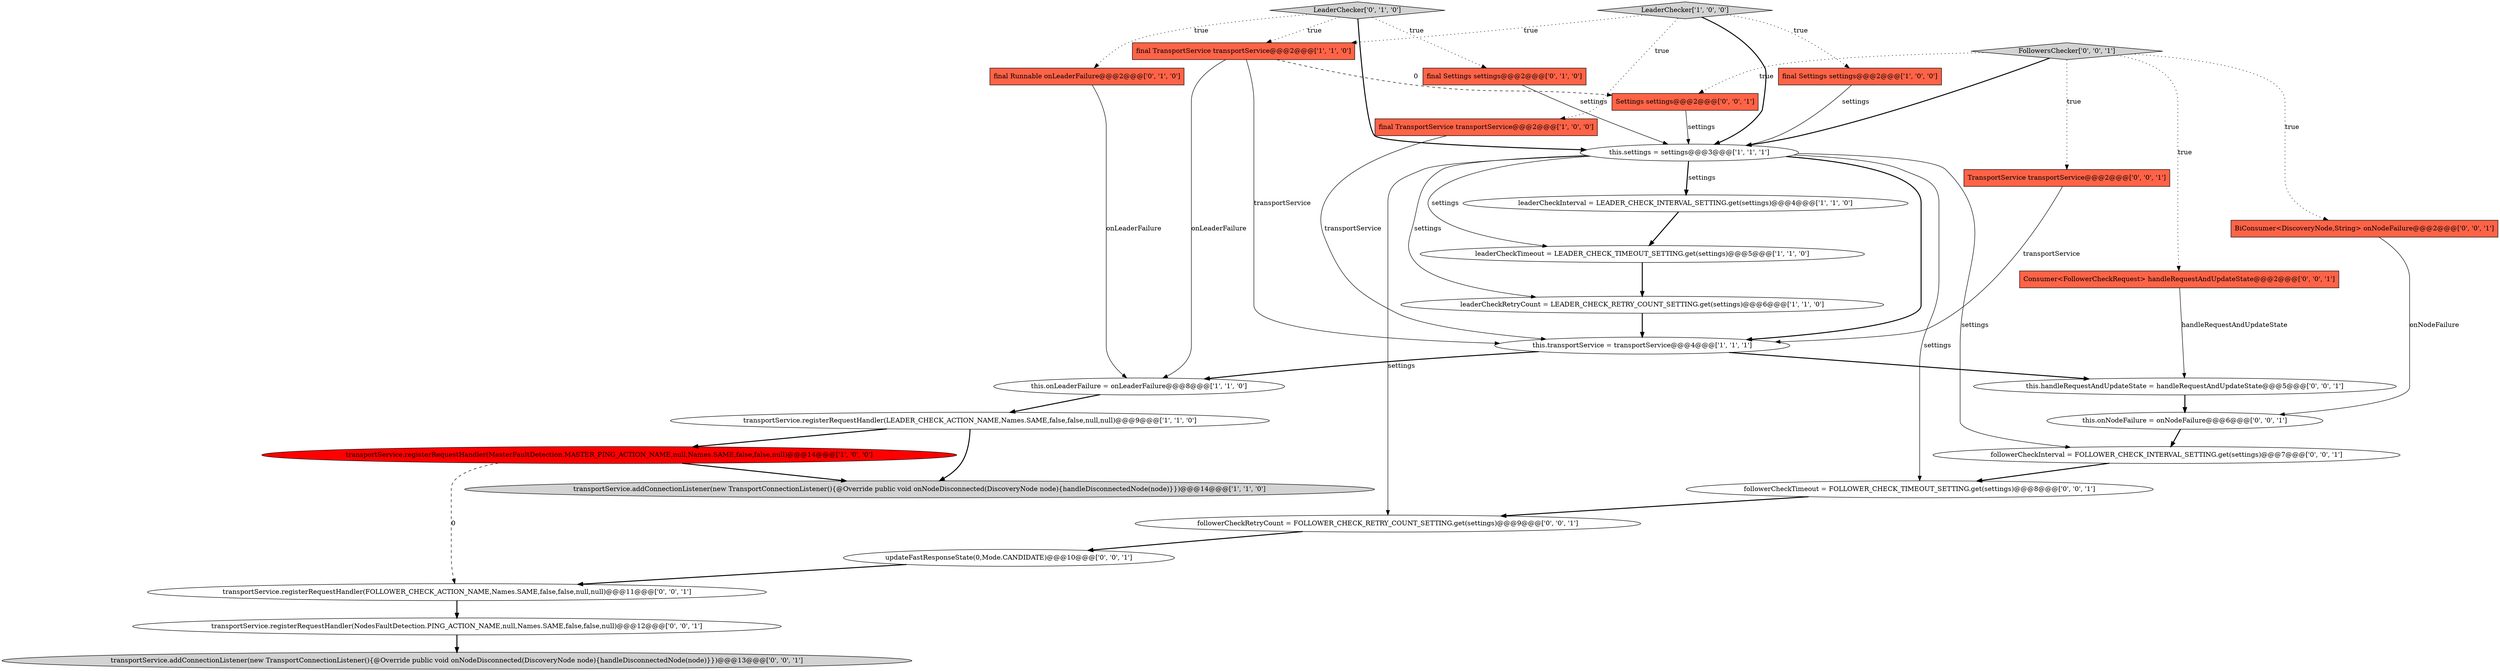 digraph {
14 [style = filled, label = "LeaderChecker['0', '1', '0']", fillcolor = lightgray, shape = diamond image = "AAA0AAABBB2BBB"];
22 [style = filled, label = "TransportService transportService@@@2@@@['0', '0', '1']", fillcolor = tomato, shape = box image = "AAA0AAABBB3BBB"];
24 [style = filled, label = "followerCheckInterval = FOLLOWER_CHECK_INTERVAL_SETTING.get(settings)@@@7@@@['0', '0', '1']", fillcolor = white, shape = ellipse image = "AAA0AAABBB3BBB"];
29 [style = filled, label = "transportService.addConnectionListener(new TransportConnectionListener(){@Override public void onNodeDisconnected(DiscoveryNode node){handleDisconnectedNode(node)}})@@@13@@@['0', '0', '1']", fillcolor = lightgray, shape = ellipse image = "AAA0AAABBB3BBB"];
28 [style = filled, label = "transportService.registerRequestHandler(NodesFaultDetection.PING_ACTION_NAME,null,Names.SAME,false,false,null)@@@12@@@['0', '0', '1']", fillcolor = white, shape = ellipse image = "AAA0AAABBB3BBB"];
7 [style = filled, label = "transportService.registerRequestHandler(MasterFaultDetection.MASTER_PING_ACTION_NAME,null,Names.SAME,false,false,null)@@@14@@@['1', '0', '0']", fillcolor = red, shape = ellipse image = "AAA1AAABBB1BBB"];
25 [style = filled, label = "transportService.registerRequestHandler(FOLLOWER_CHECK_ACTION_NAME,Names.SAME,false,false,null,null)@@@11@@@['0', '0', '1']", fillcolor = white, shape = ellipse image = "AAA0AAABBB3BBB"];
26 [style = filled, label = "this.handleRequestAndUpdateState = handleRequestAndUpdateState@@@5@@@['0', '0', '1']", fillcolor = white, shape = ellipse image = "AAA0AAABBB3BBB"];
4 [style = filled, label = "this.transportService = transportService@@@4@@@['1', '1', '1']", fillcolor = white, shape = ellipse image = "AAA0AAABBB1BBB"];
8 [style = filled, label = "transportService.addConnectionListener(new TransportConnectionListener(){@Override public void onNodeDisconnected(DiscoveryNode node){handleDisconnectedNode(node)}})@@@14@@@['1', '1', '0']", fillcolor = lightgray, shape = ellipse image = "AAA0AAABBB1BBB"];
11 [style = filled, label = "final TransportService transportService@@@2@@@['1', '1', '0']", fillcolor = tomato, shape = box image = "AAA0AAABBB1BBB"];
1 [style = filled, label = "this.onLeaderFailure = onLeaderFailure@@@8@@@['1', '1', '0']", fillcolor = white, shape = ellipse image = "AAA0AAABBB1BBB"];
13 [style = filled, label = "final Runnable onLeaderFailure@@@2@@@['0', '1', '0']", fillcolor = tomato, shape = box image = "AAA0AAABBB2BBB"];
23 [style = filled, label = "followerCheckRetryCount = FOLLOWER_CHECK_RETRY_COUNT_SETTING.get(settings)@@@9@@@['0', '0', '1']", fillcolor = white, shape = ellipse image = "AAA0AAABBB3BBB"];
0 [style = filled, label = "LeaderChecker['1', '0', '0']", fillcolor = lightgray, shape = diamond image = "AAA0AAABBB1BBB"];
3 [style = filled, label = "leaderCheckInterval = LEADER_CHECK_INTERVAL_SETTING.get(settings)@@@4@@@['1', '1', '0']", fillcolor = white, shape = ellipse image = "AAA0AAABBB1BBB"];
5 [style = filled, label = "this.settings = settings@@@3@@@['1', '1', '1']", fillcolor = white, shape = ellipse image = "AAA0AAABBB1BBB"];
15 [style = filled, label = "final Settings settings@@@2@@@['0', '1', '0']", fillcolor = tomato, shape = box image = "AAA0AAABBB2BBB"];
19 [style = filled, label = "BiConsumer<DiscoveryNode,String> onNodeFailure@@@2@@@['0', '0', '1']", fillcolor = tomato, shape = box image = "AAA0AAABBB3BBB"];
10 [style = filled, label = "final TransportService transportService@@@2@@@['1', '0', '0']", fillcolor = tomato, shape = box image = "AAA0AAABBB1BBB"];
16 [style = filled, label = "this.onNodeFailure = onNodeFailure@@@6@@@['0', '0', '1']", fillcolor = white, shape = ellipse image = "AAA0AAABBB3BBB"];
9 [style = filled, label = "final Settings settings@@@2@@@['1', '0', '0']", fillcolor = tomato, shape = box image = "AAA0AAABBB1BBB"];
21 [style = filled, label = "updateFastResponseState(0,Mode.CANDIDATE)@@@10@@@['0', '0', '1']", fillcolor = white, shape = ellipse image = "AAA0AAABBB3BBB"];
20 [style = filled, label = "FollowersChecker['0', '0', '1']", fillcolor = lightgray, shape = diamond image = "AAA0AAABBB3BBB"];
27 [style = filled, label = "Settings settings@@@2@@@['0', '0', '1']", fillcolor = tomato, shape = box image = "AAA0AAABBB3BBB"];
6 [style = filled, label = "leaderCheckRetryCount = LEADER_CHECK_RETRY_COUNT_SETTING.get(settings)@@@6@@@['1', '1', '0']", fillcolor = white, shape = ellipse image = "AAA0AAABBB1BBB"];
12 [style = filled, label = "transportService.registerRequestHandler(LEADER_CHECK_ACTION_NAME,Names.SAME,false,false,null,null)@@@9@@@['1', '1', '0']", fillcolor = white, shape = ellipse image = "AAA0AAABBB1BBB"];
17 [style = filled, label = "followerCheckTimeout = FOLLOWER_CHECK_TIMEOUT_SETTING.get(settings)@@@8@@@['0', '0', '1']", fillcolor = white, shape = ellipse image = "AAA0AAABBB3BBB"];
18 [style = filled, label = "Consumer<FollowerCheckRequest> handleRequestAndUpdateState@@@2@@@['0', '0', '1']", fillcolor = tomato, shape = box image = "AAA0AAABBB3BBB"];
2 [style = filled, label = "leaderCheckTimeout = LEADER_CHECK_TIMEOUT_SETTING.get(settings)@@@5@@@['1', '1', '0']", fillcolor = white, shape = ellipse image = "AAA0AAABBB1BBB"];
5->3 [style = bold, label=""];
28->29 [style = bold, label=""];
5->17 [style = solid, label="settings"];
5->3 [style = solid, label="settings"];
25->28 [style = bold, label=""];
18->26 [style = solid, label="handleRequestAndUpdateState"];
0->10 [style = dotted, label="true"];
2->6 [style = bold, label=""];
16->24 [style = bold, label=""];
19->16 [style = solid, label="onNodeFailure"];
4->26 [style = bold, label=""];
11->4 [style = solid, label="transportService"];
20->27 [style = dotted, label="true"];
5->24 [style = solid, label="settings"];
21->25 [style = bold, label=""];
7->8 [style = bold, label=""];
13->1 [style = solid, label="onLeaderFailure"];
12->7 [style = bold, label=""];
27->5 [style = solid, label="settings"];
17->23 [style = bold, label=""];
14->13 [style = dotted, label="true"];
20->5 [style = bold, label=""];
5->6 [style = solid, label="settings"];
5->23 [style = solid, label="settings"];
26->16 [style = bold, label=""];
6->4 [style = bold, label=""];
14->15 [style = dotted, label="true"];
15->5 [style = solid, label="settings"];
3->2 [style = bold, label=""];
23->21 [style = bold, label=""];
12->8 [style = bold, label=""];
5->4 [style = bold, label=""];
9->5 [style = solid, label="settings"];
22->4 [style = solid, label="transportService"];
24->17 [style = bold, label=""];
11->1 [style = solid, label="onLeaderFailure"];
5->2 [style = solid, label="settings"];
1->12 [style = bold, label=""];
20->18 [style = dotted, label="true"];
7->25 [style = dashed, label="0"];
14->11 [style = dotted, label="true"];
4->1 [style = bold, label=""];
20->19 [style = dotted, label="true"];
20->22 [style = dotted, label="true"];
11->27 [style = dashed, label="0"];
0->11 [style = dotted, label="true"];
10->4 [style = solid, label="transportService"];
0->9 [style = dotted, label="true"];
0->5 [style = bold, label=""];
14->5 [style = bold, label=""];
}
